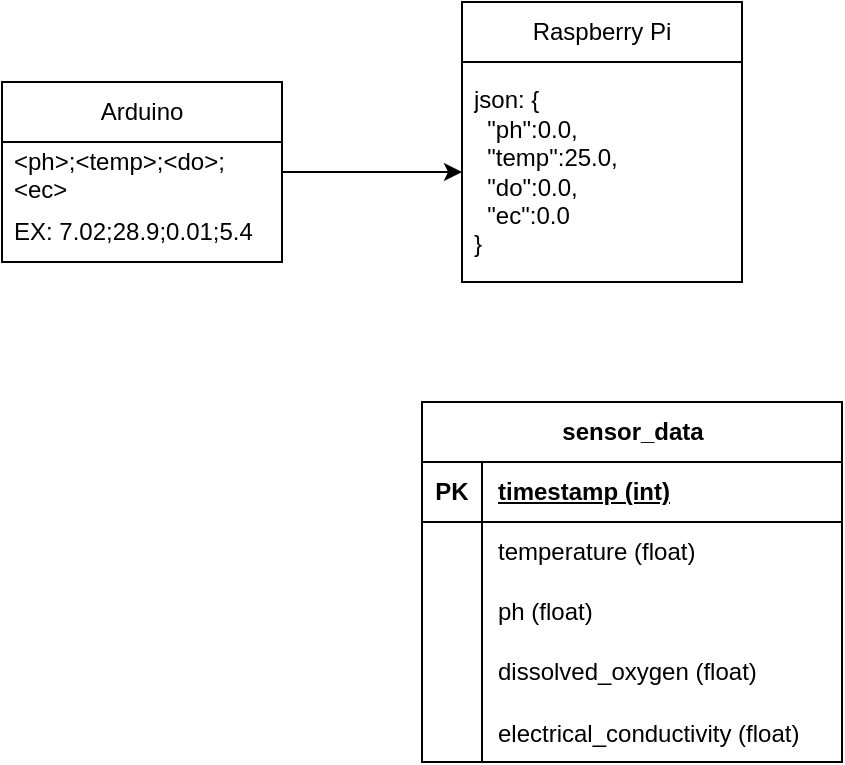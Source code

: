<mxfile version="26.0.11">
  <diagram name="Page-1" id="M96Qd1nEIzpwvWE3cfZ3">
    <mxGraphModel dx="1518" dy="656" grid="1" gridSize="10" guides="1" tooltips="1" connect="1" arrows="1" fold="1" page="1" pageScale="1" pageWidth="850" pageHeight="1100" math="0" shadow="0">
      <root>
        <mxCell id="0" />
        <mxCell id="1" parent="0" />
        <mxCell id="t_Z2jBzVQrTETzWkujjt-1" value="sensor_data" style="shape=table;startSize=30;container=1;collapsible=1;childLayout=tableLayout;fixedRows=1;rowLines=0;fontStyle=1;align=center;resizeLast=1;html=1;" vertex="1" parent="1">
          <mxGeometry x="250" y="230" width="210" height="180" as="geometry" />
        </mxCell>
        <mxCell id="t_Z2jBzVQrTETzWkujjt-2" value="" style="shape=tableRow;horizontal=0;startSize=0;swimlaneHead=0;swimlaneBody=0;fillColor=none;collapsible=0;dropTarget=0;points=[[0,0.5],[1,0.5]];portConstraint=eastwest;top=0;left=0;right=0;bottom=1;" vertex="1" parent="t_Z2jBzVQrTETzWkujjt-1">
          <mxGeometry y="30" width="210" height="30" as="geometry" />
        </mxCell>
        <mxCell id="t_Z2jBzVQrTETzWkujjt-3" value="PK" style="shape=partialRectangle;connectable=0;fillColor=none;top=0;left=0;bottom=0;right=0;fontStyle=1;overflow=hidden;whiteSpace=wrap;html=1;" vertex="1" parent="t_Z2jBzVQrTETzWkujjt-2">
          <mxGeometry width="30" height="30" as="geometry">
            <mxRectangle width="30" height="30" as="alternateBounds" />
          </mxGeometry>
        </mxCell>
        <mxCell id="t_Z2jBzVQrTETzWkujjt-4" value="timestamp (int)" style="shape=partialRectangle;connectable=0;fillColor=none;top=0;left=0;bottom=0;right=0;align=left;spacingLeft=6;fontStyle=5;overflow=hidden;whiteSpace=wrap;html=1;" vertex="1" parent="t_Z2jBzVQrTETzWkujjt-2">
          <mxGeometry x="30" width="180" height="30" as="geometry">
            <mxRectangle width="180" height="30" as="alternateBounds" />
          </mxGeometry>
        </mxCell>
        <mxCell id="t_Z2jBzVQrTETzWkujjt-5" value="" style="shape=tableRow;horizontal=0;startSize=0;swimlaneHead=0;swimlaneBody=0;fillColor=none;collapsible=0;dropTarget=0;points=[[0,0.5],[1,0.5]];portConstraint=eastwest;top=0;left=0;right=0;bottom=0;" vertex="1" parent="t_Z2jBzVQrTETzWkujjt-1">
          <mxGeometry y="60" width="210" height="30" as="geometry" />
        </mxCell>
        <mxCell id="t_Z2jBzVQrTETzWkujjt-6" value="" style="shape=partialRectangle;connectable=0;fillColor=none;top=0;left=0;bottom=0;right=0;editable=1;overflow=hidden;whiteSpace=wrap;html=1;" vertex="1" parent="t_Z2jBzVQrTETzWkujjt-5">
          <mxGeometry width="30" height="30" as="geometry">
            <mxRectangle width="30" height="30" as="alternateBounds" />
          </mxGeometry>
        </mxCell>
        <mxCell id="t_Z2jBzVQrTETzWkujjt-7" value="temperature (float)" style="shape=partialRectangle;connectable=0;fillColor=none;top=0;left=0;bottom=0;right=0;align=left;spacingLeft=6;overflow=hidden;whiteSpace=wrap;html=1;" vertex="1" parent="t_Z2jBzVQrTETzWkujjt-5">
          <mxGeometry x="30" width="180" height="30" as="geometry">
            <mxRectangle width="180" height="30" as="alternateBounds" />
          </mxGeometry>
        </mxCell>
        <mxCell id="t_Z2jBzVQrTETzWkujjt-8" value="" style="shape=tableRow;horizontal=0;startSize=0;swimlaneHead=0;swimlaneBody=0;fillColor=none;collapsible=0;dropTarget=0;points=[[0,0.5],[1,0.5]];portConstraint=eastwest;top=0;left=0;right=0;bottom=0;" vertex="1" parent="t_Z2jBzVQrTETzWkujjt-1">
          <mxGeometry y="90" width="210" height="30" as="geometry" />
        </mxCell>
        <mxCell id="t_Z2jBzVQrTETzWkujjt-9" value="" style="shape=partialRectangle;connectable=0;fillColor=none;top=0;left=0;bottom=0;right=0;editable=1;overflow=hidden;whiteSpace=wrap;html=1;" vertex="1" parent="t_Z2jBzVQrTETzWkujjt-8">
          <mxGeometry width="30" height="30" as="geometry">
            <mxRectangle width="30" height="30" as="alternateBounds" />
          </mxGeometry>
        </mxCell>
        <mxCell id="t_Z2jBzVQrTETzWkujjt-10" value="ph (float)" style="shape=partialRectangle;connectable=0;fillColor=none;top=0;left=0;bottom=0;right=0;align=left;spacingLeft=6;overflow=hidden;whiteSpace=wrap;html=1;" vertex="1" parent="t_Z2jBzVQrTETzWkujjt-8">
          <mxGeometry x="30" width="180" height="30" as="geometry">
            <mxRectangle width="180" height="30" as="alternateBounds" />
          </mxGeometry>
        </mxCell>
        <mxCell id="t_Z2jBzVQrTETzWkujjt-11" value="" style="shape=tableRow;horizontal=0;startSize=0;swimlaneHead=0;swimlaneBody=0;fillColor=none;collapsible=0;dropTarget=0;points=[[0,0.5],[1,0.5]];portConstraint=eastwest;top=0;left=0;right=0;bottom=0;" vertex="1" parent="t_Z2jBzVQrTETzWkujjt-1">
          <mxGeometry y="120" width="210" height="30" as="geometry" />
        </mxCell>
        <mxCell id="t_Z2jBzVQrTETzWkujjt-12" value="" style="shape=partialRectangle;connectable=0;fillColor=none;top=0;left=0;bottom=0;right=0;editable=1;overflow=hidden;whiteSpace=wrap;html=1;" vertex="1" parent="t_Z2jBzVQrTETzWkujjt-11">
          <mxGeometry width="30" height="30" as="geometry">
            <mxRectangle width="30" height="30" as="alternateBounds" />
          </mxGeometry>
        </mxCell>
        <mxCell id="t_Z2jBzVQrTETzWkujjt-13" value="dissolved_oxygen (float)" style="shape=partialRectangle;connectable=0;fillColor=none;top=0;left=0;bottom=0;right=0;align=left;spacingLeft=6;overflow=hidden;whiteSpace=wrap;html=1;" vertex="1" parent="t_Z2jBzVQrTETzWkujjt-11">
          <mxGeometry x="30" width="180" height="30" as="geometry">
            <mxRectangle width="180" height="30" as="alternateBounds" />
          </mxGeometry>
        </mxCell>
        <mxCell id="t_Z2jBzVQrTETzWkujjt-14" value="" style="shape=tableRow;horizontal=0;startSize=0;swimlaneHead=0;swimlaneBody=0;fillColor=none;collapsible=0;dropTarget=0;points=[[0,0.5],[1,0.5]];portConstraint=eastwest;top=0;left=0;right=0;bottom=0;" vertex="1" parent="t_Z2jBzVQrTETzWkujjt-1">
          <mxGeometry y="150" width="210" height="30" as="geometry" />
        </mxCell>
        <mxCell id="t_Z2jBzVQrTETzWkujjt-15" value="" style="shape=partialRectangle;connectable=0;fillColor=none;top=0;left=0;bottom=0;right=0;editable=1;overflow=hidden;" vertex="1" parent="t_Z2jBzVQrTETzWkujjt-14">
          <mxGeometry width="30" height="30" as="geometry">
            <mxRectangle width="30" height="30" as="alternateBounds" />
          </mxGeometry>
        </mxCell>
        <mxCell id="t_Z2jBzVQrTETzWkujjt-16" value="electrical_conductivity (float)" style="shape=partialRectangle;connectable=0;fillColor=none;top=0;left=0;bottom=0;right=0;align=left;spacingLeft=6;overflow=hidden;" vertex="1" parent="t_Z2jBzVQrTETzWkujjt-14">
          <mxGeometry x="30" width="180" height="30" as="geometry">
            <mxRectangle width="180" height="30" as="alternateBounds" />
          </mxGeometry>
        </mxCell>
        <mxCell id="t_Z2jBzVQrTETzWkujjt-17" value="Arduino" style="swimlane;fontStyle=0;childLayout=stackLayout;horizontal=1;startSize=30;horizontalStack=0;resizeParent=1;resizeParentMax=0;resizeLast=0;collapsible=1;marginBottom=0;whiteSpace=wrap;html=1;" vertex="1" parent="1">
          <mxGeometry x="40" y="70" width="140" height="90" as="geometry">
            <mxRectangle x="470" y="350" width="80" height="30" as="alternateBounds" />
          </mxGeometry>
        </mxCell>
        <mxCell id="t_Z2jBzVQrTETzWkujjt-18" value="&amp;lt;ph&amp;gt;;&amp;lt;temp&amp;gt;;&amp;lt;do&amp;gt;;&amp;lt;ec&amp;gt;" style="text;strokeColor=none;fillColor=none;align=left;verticalAlign=middle;spacingLeft=4;spacingRight=4;overflow=hidden;points=[[0,0.5],[1,0.5]];portConstraint=eastwest;rotatable=0;whiteSpace=wrap;html=1;" vertex="1" parent="t_Z2jBzVQrTETzWkujjt-17">
          <mxGeometry y="30" width="140" height="30" as="geometry" />
        </mxCell>
        <mxCell id="t_Z2jBzVQrTETzWkujjt-19" value="EX: 7.02;28.9;0.01;5.4" style="text;strokeColor=none;fillColor=none;align=left;verticalAlign=middle;spacingLeft=4;spacingRight=4;overflow=hidden;points=[[0,0.5],[1,0.5]];portConstraint=eastwest;rotatable=0;whiteSpace=wrap;html=1;" vertex="1" parent="t_Z2jBzVQrTETzWkujjt-17">
          <mxGeometry y="60" width="140" height="30" as="geometry" />
        </mxCell>
        <mxCell id="t_Z2jBzVQrTETzWkujjt-20" value="Raspberry Pi" style="swimlane;fontStyle=0;childLayout=stackLayout;horizontal=1;startSize=30;horizontalStack=0;resizeParent=1;resizeParentMax=0;resizeLast=0;collapsible=1;marginBottom=0;whiteSpace=wrap;html=1;" vertex="1" parent="1">
          <mxGeometry x="270" y="30" width="140" height="140" as="geometry">
            <mxRectangle x="470" y="350" width="80" height="30" as="alternateBounds" />
          </mxGeometry>
        </mxCell>
        <mxCell id="t_Z2jBzVQrTETzWkujjt-21" value="json: {&lt;br&gt;&amp;nbsp; &quot;ph&quot;:0.0,&lt;br&gt;&amp;nbsp; &quot;temp&quot;:25.0,&lt;br&gt;&amp;nbsp; &quot;do&quot;:0.0,&lt;br&gt;&amp;nbsp; &quot;ec&quot;:0.0&lt;br&gt;}" style="text;strokeColor=none;fillColor=none;align=left;verticalAlign=middle;spacingLeft=4;spacingRight=4;overflow=hidden;points=[[0,0.5],[1,0.5]];portConstraint=eastwest;rotatable=0;whiteSpace=wrap;html=1;" vertex="1" parent="t_Z2jBzVQrTETzWkujjt-20">
          <mxGeometry y="30" width="140" height="110" as="geometry" />
        </mxCell>
        <mxCell id="t_Z2jBzVQrTETzWkujjt-23" style="edgeStyle=orthogonalEdgeStyle;rounded=0;orthogonalLoop=1;jettySize=auto;html=1;" edge="1" parent="1" source="t_Z2jBzVQrTETzWkujjt-18" target="t_Z2jBzVQrTETzWkujjt-21">
          <mxGeometry relative="1" as="geometry" />
        </mxCell>
      </root>
    </mxGraphModel>
  </diagram>
</mxfile>
